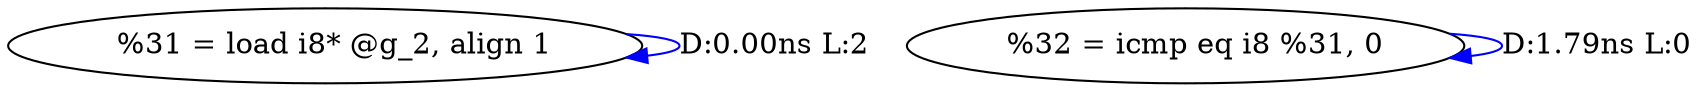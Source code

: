 digraph {
Node0x3c2cb40[label="  %31 = load i8* @g_2, align 1"];
Node0x3c2cb40 -> Node0x3c2cb40[label="D:0.00ns L:2",color=blue];
Node0x3c2cc20[label="  %32 = icmp eq i8 %31, 0"];
Node0x3c2cc20 -> Node0x3c2cc20[label="D:1.79ns L:0",color=blue];
}
